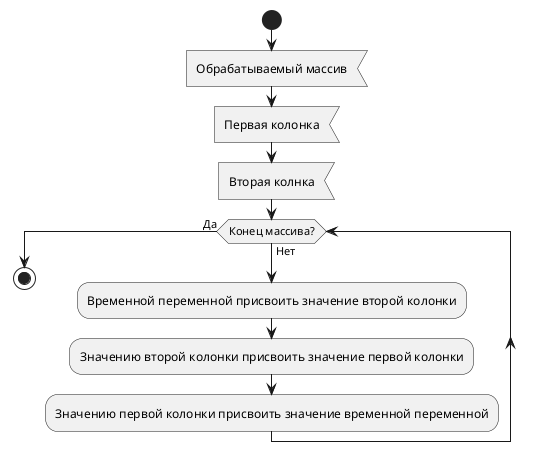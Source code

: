 ﻿@startuml
start
    :Обрабатываемый массив<
    :Первая колонка<
    :Вторая колнка<

    while (Конец массива?) is (Нет)
        :Временной переменной присвоить значение второй колонки;
        :Значению второй колонки присвоить значение первой колонки;
        :Значению первой колонки присвоить значение временной переменной;
    endwhile (Да)

stop
@enduml